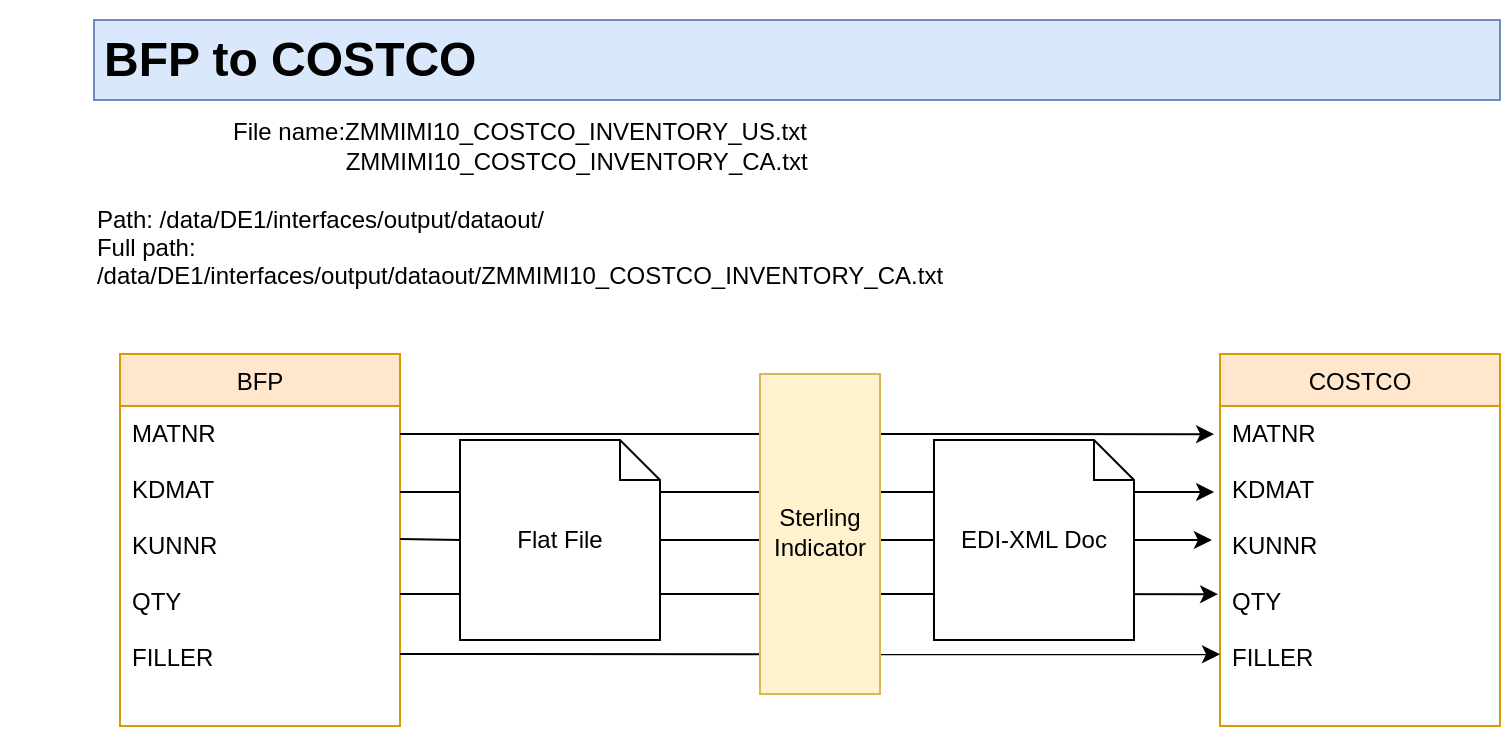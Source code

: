 <mxfile version="15.5.9" type="github">
  <diagram id="AX17npoThZPZTXvEmNUs" name="Page-1">
    <mxGraphModel dx="868" dy="450" grid="1" gridSize="10" guides="1" tooltips="1" connect="1" arrows="1" fold="1" page="1" pageScale="1" pageWidth="1169" pageHeight="826" math="0" shadow="0">
      <root>
        <mxCell id="0" />
        <mxCell id="1" parent="0" />
        <mxCell id="g5i55ucGyD9OTceiTtuc-5" value="BFP" style="swimlane;fontStyle=0;childLayout=stackLayout;horizontal=1;startSize=26;fillColor=#ffe6cc;horizontalStack=0;resizeParent=1;resizeParentMax=0;resizeLast=0;collapsible=1;marginBottom=0;strokeColor=#d79b00;" parent="1" vertex="1">
          <mxGeometry x="100" y="227" width="140" height="186" as="geometry" />
        </mxCell>
        <mxCell id="g5i55ucGyD9OTceiTtuc-8" value="MATNR&#xa;&#xa;KDMAT&#xa;&#xa;KUNNR&#xa;&#xa;QTY&#xa;&#xa;FILLER&#xa;" style="text;strokeColor=none;fillColor=none;align=left;verticalAlign=top;spacingLeft=4;spacingRight=4;overflow=hidden;rotatable=0;points=[[0,0.5],[1,0.5]];portConstraint=eastwest;" parent="g5i55ucGyD9OTceiTtuc-5" vertex="1">
          <mxGeometry y="26" width="140" height="160" as="geometry" />
        </mxCell>
        <mxCell id="g5i55ucGyD9OTceiTtuc-9" value="File name:ZMMIMI10_COSTCO_INVENTORY_US.txt&lt;br&gt;&amp;nbsp; &amp;nbsp; &amp;nbsp; &amp;nbsp; &amp;nbsp; &amp;nbsp; &amp;nbsp; &amp;nbsp; &amp;nbsp;ZMMIMI10_COSTCO_INVENTORY_CA.txt&lt;br&gt;&lt;br&gt;&lt;div style=&quot;text-align: justify&quot;&gt;&lt;span&gt;Path: /data/DE1/interfaces/output/dataout/&lt;/span&gt;&lt;/div&gt;&lt;div style=&quot;text-align: justify&quot;&gt;&lt;span&gt;Full path:&lt;/span&gt;&lt;/div&gt;&lt;span style=&quot;text-align: justify&quot;&gt;/data/DE1/interfaces/output/dataout/&lt;/span&gt;ZMMIMI10_COSTCO_INVENTORY_CA.txt" style="text;html=1;strokeColor=none;fillColor=none;align=center;verticalAlign=middle;whiteSpace=wrap;rounded=0;" parent="1" vertex="1">
          <mxGeometry x="40" y="107" width="520" height="90" as="geometry" />
        </mxCell>
        <mxCell id="g5i55ucGyD9OTceiTtuc-10" value="COSTCO" style="swimlane;fontStyle=0;childLayout=stackLayout;horizontal=1;startSize=26;fillColor=#ffe6cc;horizontalStack=0;resizeParent=1;resizeParentMax=0;resizeLast=0;collapsible=1;marginBottom=0;strokeColor=#d79b00;" parent="1" vertex="1">
          <mxGeometry x="650" y="227" width="140" height="186" as="geometry" />
        </mxCell>
        <mxCell id="g5i55ucGyD9OTceiTtuc-11" value="MATNR&#xa;&#xa;KDMAT&#xa;&#xa;KUNNR&#xa;&#xa;QTY&#xa;&#xa;FILLER&#xa;" style="text;strokeColor=none;fillColor=none;align=left;verticalAlign=top;spacingLeft=4;spacingRight=4;overflow=hidden;rotatable=0;points=[[0,0.5],[1,0.5]];portConstraint=eastwest;" parent="g5i55ucGyD9OTceiTtuc-10" vertex="1">
          <mxGeometry y="26" width="140" height="160" as="geometry" />
        </mxCell>
        <mxCell id="g5i55ucGyD9OTceiTtuc-12" value="" style="endArrow=classic;html=1;rounded=0;entryX=-0.021;entryY=0.088;entryDx=0;entryDy=0;entryPerimeter=0;" parent="1" target="g5i55ucGyD9OTceiTtuc-11" edge="1">
          <mxGeometry width="50" height="50" relative="1" as="geometry">
            <mxPoint x="240" y="267" as="sourcePoint" />
            <mxPoint x="290" y="217" as="targetPoint" />
          </mxGeometry>
        </mxCell>
        <mxCell id="g5i55ucGyD9OTceiTtuc-13" value="" style="endArrow=classic;html=1;rounded=0;entryX=-0.021;entryY=0.269;entryDx=0;entryDy=0;entryPerimeter=0;" parent="1" edge="1" target="g5i55ucGyD9OTceiTtuc-11">
          <mxGeometry width="50" height="50" relative="1" as="geometry">
            <mxPoint x="240" y="296" as="sourcePoint" />
            <mxPoint x="417.06" y="297.08" as="targetPoint" />
          </mxGeometry>
        </mxCell>
        <mxCell id="g5i55ucGyD9OTceiTtuc-14" value="" style="endArrow=classic;html=1;rounded=0;entryX=-0.029;entryY=0.419;entryDx=0;entryDy=0;entryPerimeter=0;startArrow=none;" parent="1" edge="1" target="g5i55ucGyD9OTceiTtuc-11" source="lCnyWMuXKtOOdljTZJ64-2">
          <mxGeometry width="50" height="50" relative="1" as="geometry">
            <mxPoint x="240" y="319.5" as="sourcePoint" />
            <mxPoint x="417.06" y="319.58" as="targetPoint" />
          </mxGeometry>
        </mxCell>
        <mxCell id="g5i55ucGyD9OTceiTtuc-15" value="" style="endArrow=classic;html=1;rounded=0;entryX=-0.007;entryY=0.588;entryDx=0;entryDy=0;entryPerimeter=0;" parent="1" edge="1" target="g5i55ucGyD9OTceiTtuc-11">
          <mxGeometry width="50" height="50" relative="1" as="geometry">
            <mxPoint x="240" y="347" as="sourcePoint" />
            <mxPoint x="417.06" y="347.08" as="targetPoint" />
          </mxGeometry>
        </mxCell>
        <mxCell id="g5i55ucGyD9OTceiTtuc-16" value="" style="endArrow=classic;html=1;rounded=0;entryX=0;entryY=0.776;entryDx=0;entryDy=0;entryPerimeter=0;" parent="1" edge="1" target="g5i55ucGyD9OTceiTtuc-11">
          <mxGeometry width="50" height="50" relative="1" as="geometry">
            <mxPoint x="240" y="377" as="sourcePoint" />
            <mxPoint x="417.06" y="377.08" as="targetPoint" />
          </mxGeometry>
        </mxCell>
        <mxCell id="lCnyWMuXKtOOdljTZJ64-2" value="Flat File" style="shape=note;size=20;whiteSpace=wrap;html=1;" vertex="1" parent="1">
          <mxGeometry x="270" y="270" width="100" height="100" as="geometry" />
        </mxCell>
        <mxCell id="lCnyWMuXKtOOdljTZJ64-4" value="" style="endArrow=none;html=1;rounded=0;entryX=0;entryY=0.5;entryDx=0;entryDy=0;entryPerimeter=0;" edge="1" parent="1" target="lCnyWMuXKtOOdljTZJ64-2">
          <mxGeometry width="50" height="50" relative="1" as="geometry">
            <mxPoint x="240" y="319.5" as="sourcePoint" />
            <mxPoint x="270" y="317" as="targetPoint" />
          </mxGeometry>
        </mxCell>
        <mxCell id="lCnyWMuXKtOOdljTZJ64-13" value="" style="html=1;points=[];perimeter=orthogonalPerimeter;fillColor=#fff2cc;strokeColor=#d6b656;" vertex="1" parent="1">
          <mxGeometry x="420" y="237" width="60" height="160" as="geometry" />
        </mxCell>
        <mxCell id="lCnyWMuXKtOOdljTZJ64-19" value="Sterling&lt;br&gt;Indicator" style="text;html=1;strokeColor=none;fillColor=none;align=center;verticalAlign=middle;whiteSpace=wrap;rounded=0;" vertex="1" parent="1">
          <mxGeometry x="420" y="301" width="60" height="30" as="geometry" />
        </mxCell>
        <mxCell id="lCnyWMuXKtOOdljTZJ64-20" value="EDI-XML Doc" style="shape=note;size=20;whiteSpace=wrap;html=1;" vertex="1" parent="1">
          <mxGeometry x="507" y="270" width="100" height="100" as="geometry" />
        </mxCell>
        <mxCell id="lCnyWMuXKtOOdljTZJ64-21" value="&lt;h1&gt;BFP to COSTCO&lt;/h1&gt;" style="text;html=1;strokeColor=#6c8ebf;fillColor=#dae8fc;spacing=5;spacingTop=-20;whiteSpace=wrap;overflow=hidden;rounded=0;" vertex="1" parent="1">
          <mxGeometry x="87" y="60" width="703" height="40" as="geometry" />
        </mxCell>
      </root>
    </mxGraphModel>
  </diagram>
</mxfile>
